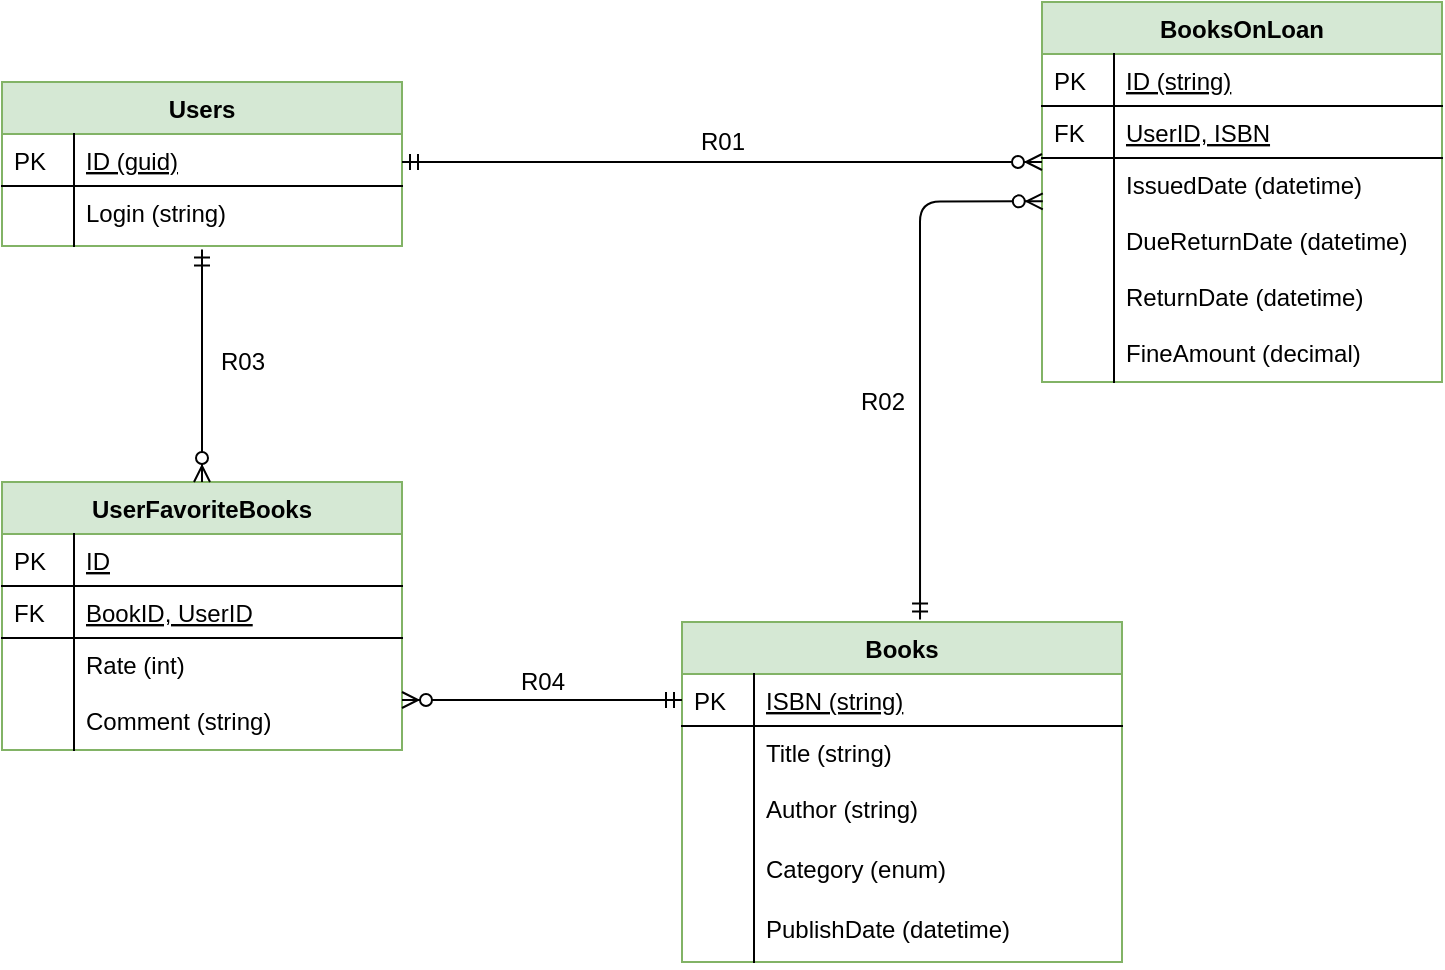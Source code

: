 <mxfile version="12.5.3" type="device"><diagram id="C5RBs43oDa-KdzZeNtuy" name="Page-1"><mxGraphModel dx="545" dy="368" grid="1" gridSize="10" guides="1" tooltips="1" connect="1" arrows="1" fold="1" page="1" pageScale="1" pageWidth="827" pageHeight="1169" math="0" shadow="0"><root><mxCell id="WIyWlLk6GJQsqaUBKTNV-0"/><mxCell id="WIyWlLk6GJQsqaUBKTNV-1" parent="WIyWlLk6GJQsqaUBKTNV-0"/><mxCell id="zkfFHV4jXpPFQw0GAbJ--51" value="Books" style="swimlane;fontStyle=1;childLayout=stackLayout;horizontal=1;startSize=26;horizontalStack=0;resizeParent=1;resizeLast=0;collapsible=1;marginBottom=0;rounded=0;shadow=0;strokeWidth=1;fillColor=#d5e8d4;strokeColor=#82b366;autosize=1;" parent="WIyWlLk6GJQsqaUBKTNV-1" vertex="1"><mxGeometry x="380" y="350" width="220" height="170" as="geometry"><mxRectangle x="160" y="120" width="160" height="26" as="alternateBounds"/></mxGeometry></mxCell><mxCell id="zkfFHV4jXpPFQw0GAbJ--52" value="ISBN (string)" style="shape=partialRectangle;top=0;left=0;right=0;bottom=1;align=left;verticalAlign=top;fillColor=none;spacingLeft=40;spacingRight=4;overflow=hidden;rotatable=0;points=[[0,0.5],[1,0.5]];portConstraint=eastwest;dropTarget=0;rounded=0;shadow=0;strokeWidth=1;fontStyle=4;autosize=1;" parent="zkfFHV4jXpPFQw0GAbJ--51" vertex="1"><mxGeometry y="26" width="220" height="26" as="geometry"/></mxCell><mxCell id="zkfFHV4jXpPFQw0GAbJ--53" value="PK" style="shape=partialRectangle;top=0;left=0;bottom=0;fillColor=none;align=left;verticalAlign=top;spacingLeft=4;spacingRight=4;overflow=hidden;rotatable=0;points=[];portConstraint=eastwest;part=1;" parent="zkfFHV4jXpPFQw0GAbJ--52" vertex="1" connectable="0"><mxGeometry width="36" height="26" as="geometry"/></mxCell><mxCell id="9uen1BYnl0juiGI15VsN-44" value="Title (string)" style="shape=partialRectangle;top=0;left=0;right=0;bottom=0;align=left;verticalAlign=top;fillColor=none;spacingLeft=40;spacingRight=4;overflow=hidden;rotatable=0;points=[[0,0.5],[1,0.5]];portConstraint=eastwest;dropTarget=0;rounded=0;shadow=0;strokeWidth=1;autosize=1;" parent="zkfFHV4jXpPFQw0GAbJ--51" vertex="1"><mxGeometry y="52" width="220" height="28" as="geometry"/></mxCell><mxCell id="9uen1BYnl0juiGI15VsN-45" value="" style="shape=partialRectangle;top=0;left=0;bottom=0;fillColor=none;align=left;verticalAlign=top;spacingLeft=4;spacingRight=4;overflow=hidden;rotatable=0;points=[];portConstraint=eastwest;part=1;" parent="9uen1BYnl0juiGI15VsN-44" vertex="1" connectable="0"><mxGeometry width="36" height="28" as="geometry"/></mxCell><mxCell id="9uen1BYnl0juiGI15VsN-60" value="Author (string)" style="shape=partialRectangle;top=0;left=0;right=0;bottom=0;align=left;verticalAlign=top;fillColor=none;spacingLeft=40;spacingRight=4;overflow=hidden;rotatable=0;points=[[0,0.5],[1,0.5]];portConstraint=eastwest;dropTarget=0;rounded=0;shadow=0;strokeWidth=1;autosize=1;" parent="zkfFHV4jXpPFQw0GAbJ--51" vertex="1"><mxGeometry y="80" width="220" height="30" as="geometry"/></mxCell><mxCell id="9uen1BYnl0juiGI15VsN-61" value="" style="shape=partialRectangle;top=0;left=0;bottom=0;fillColor=none;align=left;verticalAlign=top;spacingLeft=4;spacingRight=4;overflow=hidden;rotatable=0;points=[];portConstraint=eastwest;part=1;" parent="9uen1BYnl0juiGI15VsN-60" vertex="1" connectable="0"><mxGeometry width="36" height="30" as="geometry"/></mxCell><mxCell id="9uen1BYnl0juiGI15VsN-94" value="Category (enum)" style="shape=partialRectangle;top=0;left=0;right=0;bottom=0;align=left;verticalAlign=top;fillColor=none;spacingLeft=40;spacingRight=4;overflow=hidden;rotatable=0;points=[[0,0.5],[1,0.5]];portConstraint=eastwest;dropTarget=0;rounded=0;shadow=0;strokeWidth=1;autosize=1;" parent="zkfFHV4jXpPFQw0GAbJ--51" vertex="1"><mxGeometry y="110" width="220" height="30" as="geometry"/></mxCell><mxCell id="9uen1BYnl0juiGI15VsN-95" value="" style="shape=partialRectangle;top=0;left=0;bottom=0;fillColor=none;align=left;verticalAlign=top;spacingLeft=4;spacingRight=4;overflow=hidden;rotatable=0;points=[];portConstraint=eastwest;part=1;" parent="9uen1BYnl0juiGI15VsN-94" vertex="1" connectable="0"><mxGeometry width="36" height="30" as="geometry"/></mxCell><mxCell id="9uen1BYnl0juiGI15VsN-65" value="PublishDate (datetime)" style="shape=partialRectangle;top=0;left=0;right=0;bottom=0;align=left;verticalAlign=top;fillColor=none;spacingLeft=40;spacingRight=4;overflow=hidden;rotatable=0;points=[[0,0.5],[1,0.5]];portConstraint=eastwest;dropTarget=0;rounded=0;shadow=0;strokeWidth=1;autosize=1;" parent="zkfFHV4jXpPFQw0GAbJ--51" vertex="1"><mxGeometry y="140" width="220" height="30" as="geometry"/></mxCell><mxCell id="9uen1BYnl0juiGI15VsN-66" value="" style="shape=partialRectangle;top=0;left=0;bottom=0;fillColor=none;align=left;verticalAlign=top;spacingLeft=4;spacingRight=4;overflow=hidden;rotatable=0;points=[];portConstraint=eastwest;part=1;" parent="9uen1BYnl0juiGI15VsN-65" vertex="1" connectable="0"><mxGeometry width="36" height="30" as="geometry"/></mxCell><mxCell id="9uen1BYnl0juiGI15VsN-36" value="Users" style="swimlane;fontStyle=1;childLayout=stackLayout;horizontal=1;startSize=26;horizontalStack=0;resizeParent=1;resizeLast=0;collapsible=1;marginBottom=0;rounded=0;shadow=0;strokeWidth=1;fillColor=#d5e8d4;strokeColor=#82b366;" parent="WIyWlLk6GJQsqaUBKTNV-1" vertex="1"><mxGeometry x="40" y="80" width="200" height="82" as="geometry"><mxRectangle x="160" y="120" width="160" height="26" as="alternateBounds"/></mxGeometry></mxCell><mxCell id="9uen1BYnl0juiGI15VsN-37" value="ID (guid)" style="shape=partialRectangle;top=0;left=0;right=0;bottom=1;align=left;verticalAlign=top;fillColor=none;spacingLeft=40;spacingRight=4;overflow=hidden;rotatable=0;points=[[0,0.5],[1,0.5]];portConstraint=eastwest;dropTarget=0;rounded=0;shadow=0;strokeWidth=1;fontStyle=4;autosize=0;" parent="9uen1BYnl0juiGI15VsN-36" vertex="1"><mxGeometry y="26" width="200" height="26" as="geometry"/></mxCell><mxCell id="9uen1BYnl0juiGI15VsN-38" value="PK" style="shape=partialRectangle;top=0;left=0;bottom=0;fillColor=none;align=left;verticalAlign=top;spacingLeft=4;spacingRight=4;overflow=hidden;rotatable=0;points=[];portConstraint=eastwest;part=1;" parent="9uen1BYnl0juiGI15VsN-37" vertex="1" connectable="0"><mxGeometry width="36" height="26" as="geometry"/></mxCell><mxCell id="9uen1BYnl0juiGI15VsN-39" value="Login (string)" style="shape=partialRectangle;top=0;left=0;right=0;bottom=0;align=left;verticalAlign=top;fillColor=none;spacingLeft=40;spacingRight=4;overflow=hidden;rotatable=0;points=[[0,0.5],[1,0.5]];portConstraint=eastwest;dropTarget=0;rounded=0;shadow=0;strokeWidth=1;" parent="9uen1BYnl0juiGI15VsN-36" vertex="1"><mxGeometry y="52" width="200" height="26" as="geometry"/></mxCell><mxCell id="9uen1BYnl0juiGI15VsN-40" value="" style="shape=partialRectangle;top=0;left=0;bottom=0;fillColor=none;align=left;verticalAlign=top;spacingLeft=4;spacingRight=4;overflow=hidden;rotatable=0;points=[];portConstraint=eastwest;part=1;" parent="9uen1BYnl0juiGI15VsN-39" vertex="1" connectable="0"><mxGeometry width="36" height="26" as="geometry"/></mxCell><mxCell id="9uen1BYnl0juiGI15VsN-41" value="" style="shape=partialRectangle;top=0;left=0;right=0;bottom=0;align=left;verticalAlign=top;fillColor=none;spacingLeft=40;spacingRight=4;overflow=hidden;rotatable=0;points=[[0,0.5],[1,0.5]];portConstraint=eastwest;dropTarget=0;rounded=0;shadow=0;strokeWidth=1;" parent="9uen1BYnl0juiGI15VsN-36" vertex="1"><mxGeometry y="78" width="200" height="4" as="geometry"/></mxCell><mxCell id="9uen1BYnl0juiGI15VsN-42" value="" style="shape=partialRectangle;top=0;left=0;bottom=0;fillColor=none;align=left;verticalAlign=top;spacingLeft=4;spacingRight=4;overflow=hidden;rotatable=0;points=[];portConstraint=eastwest;part=1;" parent="9uen1BYnl0juiGI15VsN-41" vertex="1" connectable="0"><mxGeometry width="36" height="4" as="geometry"/></mxCell><mxCell id="9uen1BYnl0juiGI15VsN-46" value="UserFavoriteBooks" style="swimlane;fontStyle=1;childLayout=stackLayout;horizontal=1;startSize=26;horizontalStack=0;resizeParent=1;resizeLast=0;collapsible=1;marginBottom=0;rounded=0;shadow=0;strokeWidth=1;fillColor=#d5e8d4;strokeColor=#82b366;" parent="WIyWlLk6GJQsqaUBKTNV-1" vertex="1"><mxGeometry x="40" y="280" width="200" height="134" as="geometry"><mxRectangle x="160" y="120" width="160" height="26" as="alternateBounds"/></mxGeometry></mxCell><mxCell id="9uen1BYnl0juiGI15VsN-47" value="ID" style="shape=partialRectangle;top=0;left=0;right=0;bottom=1;align=left;verticalAlign=top;fillColor=none;spacingLeft=40;spacingRight=4;overflow=hidden;rotatable=0;points=[[0,0.5],[1,0.5]];portConstraint=eastwest;dropTarget=0;rounded=0;shadow=0;strokeWidth=1;fontStyle=4;autosize=0;" parent="9uen1BYnl0juiGI15VsN-46" vertex="1"><mxGeometry y="26" width="200" height="26" as="geometry"/></mxCell><mxCell id="9uen1BYnl0juiGI15VsN-48" value="PK" style="shape=partialRectangle;top=0;left=0;bottom=0;fillColor=none;align=left;verticalAlign=top;spacingLeft=4;spacingRight=4;overflow=hidden;rotatable=0;points=[];portConstraint=eastwest;part=1;" parent="9uen1BYnl0juiGI15VsN-47" vertex="1" connectable="0"><mxGeometry width="36" height="26" as="geometry"/></mxCell><mxCell id="9uen1BYnl0juiGI15VsN-62" value="BookID, UserID" style="shape=partialRectangle;top=0;left=0;right=0;bottom=1;align=left;verticalAlign=top;fillColor=none;spacingLeft=40;spacingRight=4;overflow=hidden;rotatable=0;points=[[0,0.5],[1,0.5]];portConstraint=eastwest;dropTarget=0;rounded=0;shadow=0;strokeWidth=1;fontStyle=4;autosize=0;" parent="9uen1BYnl0juiGI15VsN-46" vertex="1"><mxGeometry y="52" width="200" height="26" as="geometry"/></mxCell><mxCell id="9uen1BYnl0juiGI15VsN-63" value="FK" style="shape=partialRectangle;top=0;left=0;bottom=0;fillColor=none;align=left;verticalAlign=top;spacingLeft=4;spacingRight=4;overflow=hidden;rotatable=0;points=[];portConstraint=eastwest;part=1;" parent="9uen1BYnl0juiGI15VsN-62" vertex="1" connectable="0"><mxGeometry width="36" height="26" as="geometry"/></mxCell><mxCell id="9uen1BYnl0juiGI15VsN-86" value="Rate (int)" style="shape=partialRectangle;top=0;left=0;right=0;bottom=0;align=left;verticalAlign=top;fillColor=none;spacingLeft=40;spacingRight=4;overflow=hidden;rotatable=0;points=[[0,0.5],[1,0.5]];portConstraint=eastwest;dropTarget=0;rounded=0;shadow=0;strokeWidth=1;" parent="9uen1BYnl0juiGI15VsN-46" vertex="1"><mxGeometry y="78" width="200" height="28" as="geometry"/></mxCell><mxCell id="9uen1BYnl0juiGI15VsN-87" value="" style="shape=partialRectangle;top=0;left=0;bottom=0;fillColor=none;align=left;verticalAlign=top;spacingLeft=4;spacingRight=4;overflow=hidden;rotatable=0;points=[];portConstraint=eastwest;part=1;" parent="9uen1BYnl0juiGI15VsN-86" vertex="1" connectable="0"><mxGeometry width="36" height="28" as="geometry"/></mxCell><mxCell id="9uen1BYnl0juiGI15VsN-51" value="Comment (string)" style="shape=partialRectangle;top=0;left=0;right=0;bottom=0;align=left;verticalAlign=top;fillColor=none;spacingLeft=40;spacingRight=4;overflow=hidden;rotatable=0;points=[[0,0.5],[1,0.5]];portConstraint=eastwest;dropTarget=0;rounded=0;shadow=0;strokeWidth=1;" parent="9uen1BYnl0juiGI15VsN-46" vertex="1"><mxGeometry y="106" width="200" height="28" as="geometry"/></mxCell><mxCell id="9uen1BYnl0juiGI15VsN-52" value="" style="shape=partialRectangle;top=0;left=0;bottom=0;fillColor=none;align=left;verticalAlign=top;spacingLeft=4;spacingRight=4;overflow=hidden;rotatable=0;points=[];portConstraint=eastwest;part=1;" parent="9uen1BYnl0juiGI15VsN-51" vertex="1" connectable="0"><mxGeometry width="36" height="28" as="geometry"/></mxCell><mxCell id="9uen1BYnl0juiGI15VsN-53" value="BooksOnLoan" style="swimlane;fontStyle=1;childLayout=stackLayout;horizontal=1;startSize=26;horizontalStack=0;resizeParent=1;resizeLast=0;collapsible=1;marginBottom=0;rounded=0;shadow=0;strokeWidth=1;fillColor=#d5e8d4;strokeColor=#82b366;" parent="WIyWlLk6GJQsqaUBKTNV-1" vertex="1"><mxGeometry x="560" y="40" width="200" height="190" as="geometry"><mxRectangle x="160" y="120" width="160" height="26" as="alternateBounds"/></mxGeometry></mxCell><mxCell id="9uen1BYnl0juiGI15VsN-54" value="ID (string)" style="shape=partialRectangle;top=0;left=0;right=0;bottom=1;align=left;verticalAlign=top;fillColor=none;spacingLeft=40;spacingRight=4;overflow=hidden;rotatable=0;points=[[0,0.5],[1,0.5]];portConstraint=eastwest;dropTarget=0;rounded=0;shadow=0;strokeWidth=1;fontStyle=4;autosize=0;" parent="9uen1BYnl0juiGI15VsN-53" vertex="1"><mxGeometry y="26" width="200" height="26" as="geometry"/></mxCell><mxCell id="9uen1BYnl0juiGI15VsN-55" value="PK" style="shape=partialRectangle;top=0;left=0;bottom=0;fillColor=none;align=left;verticalAlign=top;spacingLeft=4;spacingRight=4;overflow=hidden;rotatable=0;points=[];portConstraint=eastwest;part=1;" parent="9uen1BYnl0juiGI15VsN-54" vertex="1" connectable="0"><mxGeometry width="36" height="26" as="geometry"/></mxCell><mxCell id="9uen1BYnl0juiGI15VsN-67" value="UserID, ISBN" style="shape=partialRectangle;top=0;left=0;right=0;bottom=1;align=left;verticalAlign=top;fillColor=none;spacingLeft=40;spacingRight=4;overflow=hidden;rotatable=0;points=[[0,0.5],[1,0.5]];portConstraint=eastwest;dropTarget=0;rounded=0;shadow=0;strokeWidth=1;fontStyle=4;autosize=0;" parent="9uen1BYnl0juiGI15VsN-53" vertex="1"><mxGeometry y="52" width="200" height="26" as="geometry"/></mxCell><mxCell id="9uen1BYnl0juiGI15VsN-68" value="FK" style="shape=partialRectangle;top=0;left=0;bottom=0;fillColor=none;align=left;verticalAlign=top;spacingLeft=4;spacingRight=4;overflow=hidden;rotatable=0;points=[];portConstraint=eastwest;part=1;" parent="9uen1BYnl0juiGI15VsN-67" vertex="1" connectable="0"><mxGeometry width="36" height="26" as="geometry"/></mxCell><mxCell id="9uen1BYnl0juiGI15VsN-73" value="IssuedDate (datetime)" style="shape=partialRectangle;top=0;left=0;right=0;bottom=0;align=left;verticalAlign=top;fillColor=none;spacingLeft=40;spacingRight=4;overflow=hidden;rotatable=0;points=[[0,0.5],[1,0.5]];portConstraint=eastwest;dropTarget=0;rounded=0;shadow=0;strokeWidth=1;" parent="9uen1BYnl0juiGI15VsN-53" vertex="1"><mxGeometry y="78" width="200" height="28" as="geometry"/></mxCell><mxCell id="9uen1BYnl0juiGI15VsN-74" value="" style="shape=partialRectangle;top=0;left=0;bottom=0;fillColor=none;align=left;verticalAlign=top;spacingLeft=4;spacingRight=4;overflow=hidden;rotatable=0;points=[];portConstraint=eastwest;part=1;" parent="9uen1BYnl0juiGI15VsN-73" vertex="1" connectable="0"><mxGeometry width="36" height="28" as="geometry"/></mxCell><mxCell id="9uen1BYnl0juiGI15VsN-75" value="DueReturnDate (datetime)" style="shape=partialRectangle;top=0;left=0;right=0;bottom=0;align=left;verticalAlign=top;fillColor=none;spacingLeft=40;spacingRight=4;overflow=hidden;rotatable=0;points=[[0,0.5],[1,0.5]];portConstraint=eastwest;dropTarget=0;rounded=0;shadow=0;strokeWidth=1;" parent="9uen1BYnl0juiGI15VsN-53" vertex="1"><mxGeometry y="106" width="200" height="28" as="geometry"/></mxCell><mxCell id="9uen1BYnl0juiGI15VsN-76" value="" style="shape=partialRectangle;top=0;left=0;bottom=0;fillColor=none;align=left;verticalAlign=top;spacingLeft=4;spacingRight=4;overflow=hidden;rotatable=0;points=[];portConstraint=eastwest;part=1;" parent="9uen1BYnl0juiGI15VsN-75" vertex="1" connectable="0"><mxGeometry width="36" height="28" as="geometry"/></mxCell><mxCell id="9uen1BYnl0juiGI15VsN-77" value="ReturnDate (datetime)" style="shape=partialRectangle;top=0;left=0;right=0;bottom=0;align=left;verticalAlign=top;fillColor=none;spacingLeft=40;spacingRight=4;overflow=hidden;rotatable=0;points=[[0,0.5],[1,0.5]];portConstraint=eastwest;dropTarget=0;rounded=0;shadow=0;strokeWidth=1;" parent="9uen1BYnl0juiGI15VsN-53" vertex="1"><mxGeometry y="134" width="200" height="28" as="geometry"/></mxCell><mxCell id="9uen1BYnl0juiGI15VsN-78" value="" style="shape=partialRectangle;top=0;left=0;bottom=0;fillColor=none;align=left;verticalAlign=top;spacingLeft=4;spacingRight=4;overflow=hidden;rotatable=0;points=[];portConstraint=eastwest;part=1;" parent="9uen1BYnl0juiGI15VsN-77" vertex="1" connectable="0"><mxGeometry width="36" height="28" as="geometry"/></mxCell><mxCell id="9uen1BYnl0juiGI15VsN-79" value="FineAmount (decimal)" style="shape=partialRectangle;top=0;left=0;right=0;bottom=0;align=left;verticalAlign=top;fillColor=none;spacingLeft=40;spacingRight=4;overflow=hidden;rotatable=0;points=[[0,0.5],[1,0.5]];portConstraint=eastwest;dropTarget=0;rounded=0;shadow=0;strokeWidth=1;" parent="9uen1BYnl0juiGI15VsN-53" vertex="1"><mxGeometry y="162" width="200" height="28" as="geometry"/></mxCell><mxCell id="9uen1BYnl0juiGI15VsN-80" value="" style="shape=partialRectangle;top=0;left=0;bottom=0;fillColor=none;align=left;verticalAlign=top;spacingLeft=4;spacingRight=4;overflow=hidden;rotatable=0;points=[];portConstraint=eastwest;part=1;" parent="9uen1BYnl0juiGI15VsN-79" vertex="1" connectable="0"><mxGeometry width="36" height="28" as="geometry"/></mxCell><mxCell id="9uen1BYnl0juiGI15VsN-82" value="" style="fontSize=12;html=1;endArrow=ERzeroToMany;startArrow=ERmandOne;exitX=0.5;exitY=1.429;exitDx=0;exitDy=0;exitPerimeter=0;entryX=0.5;entryY=0;entryDx=0;entryDy=0;" parent="WIyWlLk6GJQsqaUBKTNV-1" source="9uen1BYnl0juiGI15VsN-41" target="9uen1BYnl0juiGI15VsN-46" edge="1"><mxGeometry width="100" height="100" relative="1" as="geometry"><mxPoint x="220" y="220" as="sourcePoint"/><mxPoint x="320" y="120.0" as="targetPoint"/></mxGeometry></mxCell><mxCell id="9uen1BYnl0juiGI15VsN-84" value="" style="edgeStyle=orthogonalEdgeStyle;fontSize=12;html=1;endArrow=ERzeroToMany;startArrow=ERmandOne;entryX=0.002;entryY=0.774;entryDx=0;entryDy=0;entryPerimeter=0;exitX=0.541;exitY=-0.007;exitDx=0;exitDy=0;exitPerimeter=0;" parent="WIyWlLk6GJQsqaUBKTNV-1" source="zkfFHV4jXpPFQw0GAbJ--51" target="9uen1BYnl0juiGI15VsN-73" edge="1"><mxGeometry width="100" height="100" relative="1" as="geometry"><mxPoint x="525" y="390" as="sourcePoint"/><mxPoint x="520.0" y="120" as="targetPoint"/></mxGeometry></mxCell><mxCell id="9uen1BYnl0juiGI15VsN-85" value="" style="edgeStyle=orthogonalEdgeStyle;fontSize=12;html=1;endArrow=ERzeroToMany;startArrow=ERmandOne;exitX=0;exitY=0.5;exitDx=0;exitDy=0;endFill=1;" parent="WIyWlLk6GJQsqaUBKTNV-1" source="zkfFHV4jXpPFQw0GAbJ--52" edge="1"><mxGeometry width="100" height="100" relative="1" as="geometry"><mxPoint x="385" y="555" as="sourcePoint"/><mxPoint x="240" y="389" as="targetPoint"/><Array as="points"><mxPoint x="240" y="389"/></Array></mxGeometry></mxCell><mxCell id="9uen1BYnl0juiGI15VsN-99" value="" style="fontSize=12;html=1;endArrow=ERzeroToMany;startArrow=ERmandOne;edgeStyle=orthogonalEdgeStyle;" parent="WIyWlLk6GJQsqaUBKTNV-1" edge="1"><mxGeometry width="100" height="100" relative="1" as="geometry"><mxPoint x="240" y="120" as="sourcePoint"/><mxPoint x="560" y="120" as="targetPoint"/><Array as="points"><mxPoint x="240" y="120"/></Array></mxGeometry></mxCell><mxCell id="2ebFshhrVhoZ7bzw3tbq-1" value="R01" style="text;html=1;align=center;verticalAlign=middle;resizable=0;points=[];autosize=1;" vertex="1" parent="WIyWlLk6GJQsqaUBKTNV-1"><mxGeometry x="380" y="100" width="40" height="20" as="geometry"/></mxCell><mxCell id="2ebFshhrVhoZ7bzw3tbq-2" value="R02" style="text;html=1;align=center;verticalAlign=middle;resizable=0;points=[];autosize=1;" vertex="1" parent="WIyWlLk6GJQsqaUBKTNV-1"><mxGeometry x="460" y="230" width="40" height="20" as="geometry"/></mxCell><mxCell id="2ebFshhrVhoZ7bzw3tbq-3" value="R03" style="text;html=1;align=center;verticalAlign=middle;resizable=0;points=[];autosize=1;" vertex="1" parent="WIyWlLk6GJQsqaUBKTNV-1"><mxGeometry x="140" y="210" width="40" height="20" as="geometry"/></mxCell><mxCell id="2ebFshhrVhoZ7bzw3tbq-4" value="R04" style="text;html=1;align=center;verticalAlign=middle;resizable=0;points=[];autosize=1;" vertex="1" parent="WIyWlLk6GJQsqaUBKTNV-1"><mxGeometry x="290" y="370" width="40" height="20" as="geometry"/></mxCell></root></mxGraphModel></diagram></mxfile>
